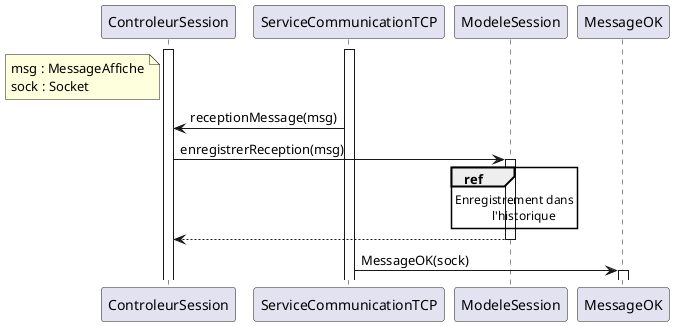 @startuml reception_message
activate ControleurSession
note left of ControleurSession
msg : MessageAffiche
sock : Socket
end note
activate ServiceCommunicationTCP
ServiceCommunicationTCP -> ControleurSession : receptionMessage(msg)
ControleurSession -> ModeleSession : enregistrerReception(msg)
activate ModeleSession
ref over ModeleSession
    Enregistrement dans
          l'historique
end ref
ModeleSession --> ControleurSession
deactivate ModeleSession
ServiceCommunicationTCP -> MessageOK : MessageOK(sock)
activate MessageOK
@enduml

